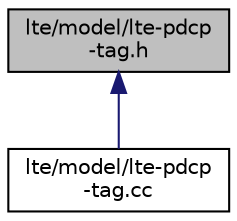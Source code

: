 digraph "lte/model/lte-pdcp-tag.h"
{
  edge [fontname="Helvetica",fontsize="10",labelfontname="Helvetica",labelfontsize="10"];
  node [fontname="Helvetica",fontsize="10",shape=record];
  Node1 [label="lte/model/lte-pdcp\l-tag.h",height=0.2,width=0.4,color="black", fillcolor="grey75", style="filled", fontcolor="black"];
  Node1 -> Node2 [dir="back",color="midnightblue",fontsize="10",style="solid"];
  Node2 [label="lte/model/lte-pdcp\l-tag.cc",height=0.2,width=0.4,color="black", fillcolor="white", style="filled",URL="$db/dfe/lte-pdcp-tag_8cc.html"];
}
